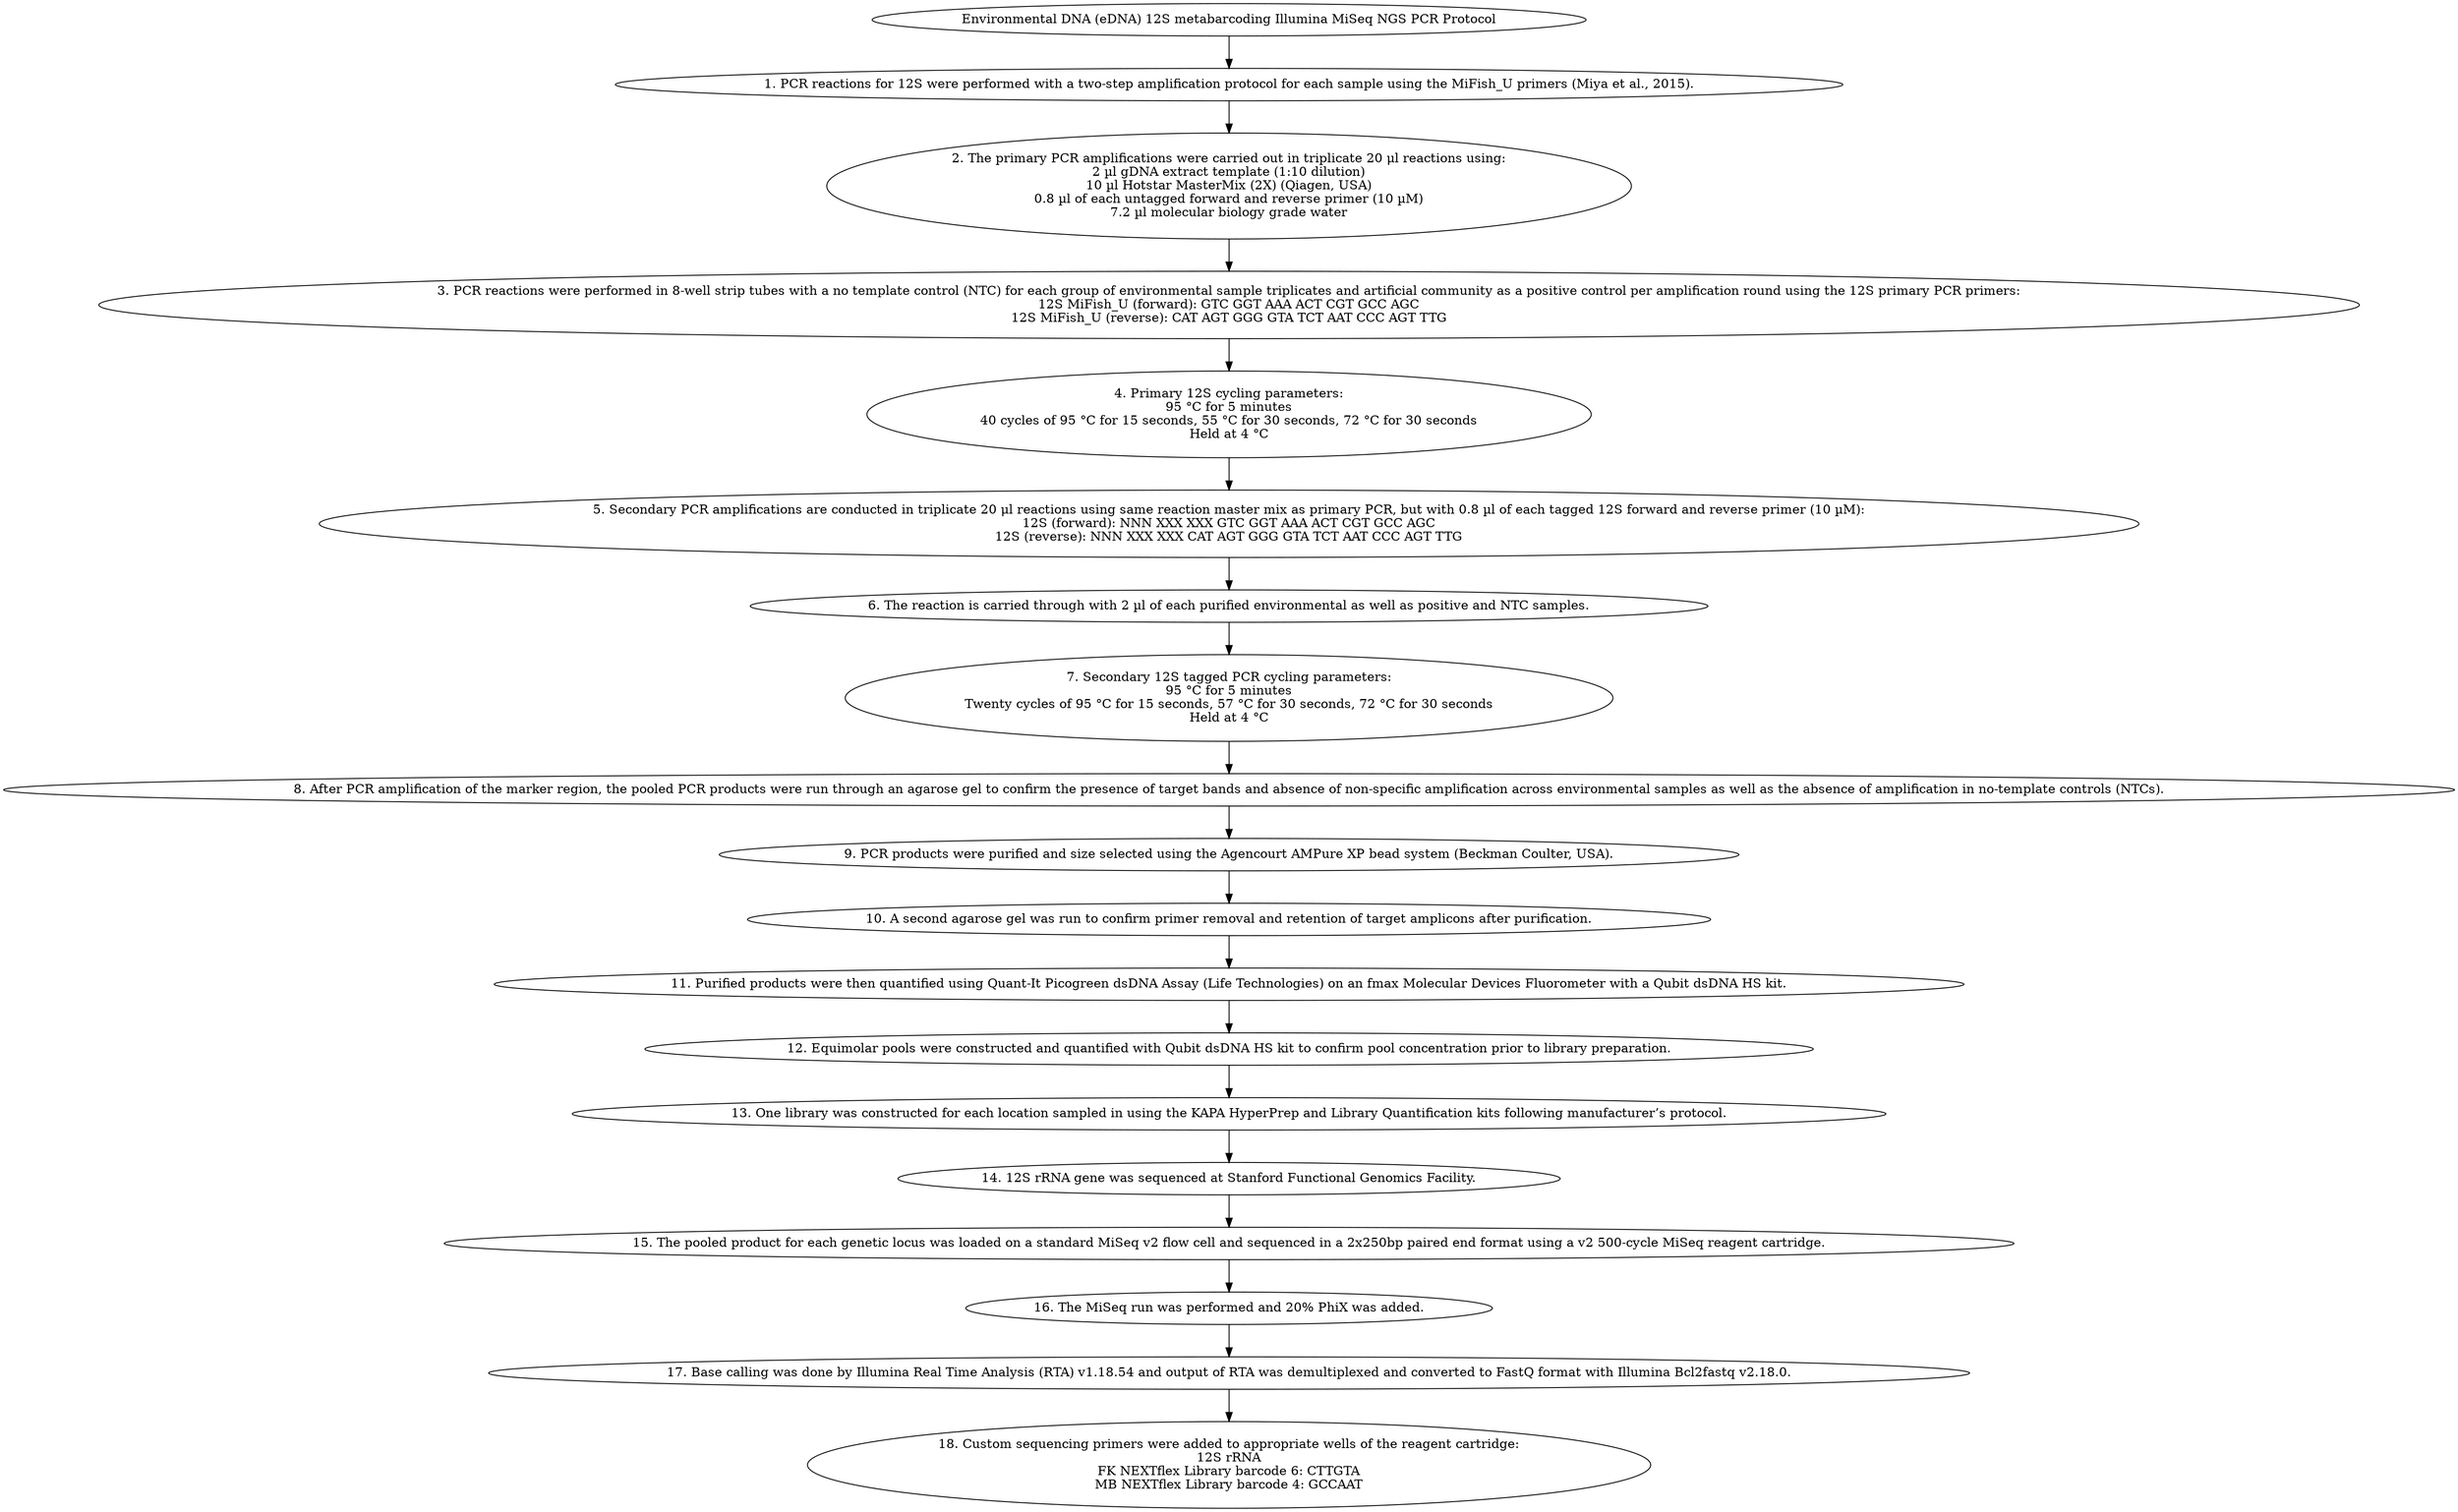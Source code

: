 digraph eDNA_12S_Metabarcoding {
    // Define the title
    Title [label="Environmental DNA (eDNA) 12S metabarcoding Illumina MiSeq NGS PCR Protocol"];
    
    // Define steps for PCR
    Step1 [label="1. PCR reactions for 12S were performed with a two-step amplification protocol for each sample using the MiFish_U primers (Miya et al., 2015)."];
    Step2 [label="2. The primary PCR amplifications were carried out in triplicate 20 μl reactions using:\n2 µl gDNA extract template (1:10 dilution)\n10 µl Hotstar MasterMix (2X) (Qiagen, USA)\n0.8 µl of each untagged forward and reverse primer (10 µM)\n7.2 µl molecular biology grade water"];
    Step3 [label="3. PCR reactions were performed in 8-well strip tubes with a no template control (NTC) for each group of environmental sample triplicates and artificial community as a positive control per amplification round using the 12S primary PCR primers:\n12S MiFish_U (forward): GTC GGT AAA ACT CGT GCC AGC\n12S MiFish_U (reverse): CAT AGT GGG GTA TCT AAT CCC AGT TTG"];
    Step4 [label="4. Primary 12S cycling parameters:\n95 °C for 5 minutes\n40 cycles of 95 °C for 15 seconds, 55 °C for 30 seconds, 72 °C for 30 seconds\nHeld at 4 °C"];
    Step5 [label="5. Secondary PCR amplifications are conducted in triplicate 20 μl reactions using same reaction master mix as primary PCR, but with 0.8 µl of each tagged 12S forward and reverse primer (10 µM):\n12S (forward): NNN XXX XXX GTC GGT AAA ACT CGT GCC AGC\n12S (reverse): NNN XXX XXX CAT AGT GGG GTA TCT AAT CCC AGT TTG"];
    Step6 [label="6. The reaction is carried through with 2 µl of each purified environmental as well as positive and NTC samples."];
    Step7 [label="7. Secondary 12S tagged PCR cycling parameters:\n95 °C for 5 minutes\nTwenty cycles of 95 °C for 15 seconds, 57 °C for 30 seconds, 72 °C for 30 seconds\nHeld at 4 °C"];
    
    // Define steps for Quality control, PCR clean-up
    Step8 [label="8. After PCR amplification of the marker region, the pooled PCR products were run through an agarose gel to confirm the presence of target bands and absence of non-specific amplification across environmental samples as well as the absence of amplification in no-template controls (NTCs)."];
    Step9 [label="9. PCR products were purified and size selected using the Agencourt AMPure XP bead system (Beckman Coulter, USA)."];
    Step10 [label="10. A second agarose gel was run to confirm primer removal and retention of target amplicons after purification."];
    Step11 [label="11. Purified products were then quantified using Quant-It Picogreen dsDNA Assay (Life Technologies) on an fmax Molecular Devices Fluorometer with a Qubit dsDNA HS kit."];
    Step12 [label="12. Equimolar pools were constructed and quantified with Qubit dsDNA HS kit to confirm pool concentration prior to library preparation."];
    Step13 [label="13. One library was constructed for each location sampled in using the KAPA HyperPrep and Library Quantification kits following manufacturer’s protocol."];
    
    // Define steps for Sequencing parameters
    Step14 [label="14. 12S rRNA gene was sequenced at Stanford Functional Genomics Facility."];
    Step15 [label="15. The pooled product for each genetic locus was loaded on a standard MiSeq v2 flow cell and sequenced in a 2x250bp paired end format using a v2 500-cycle MiSeq reagent cartridge."];
    Step16 [label="16. The MiSeq run was performed and 20% PhiX was added."];
    Step17 [label="17. Base calling was done by Illumina Real Time Analysis (RTA) v1.18.54 and output of RTA was demultiplexed and converted to FastQ format with Illumina Bcl2fastq v2.18.0."];
    Step18 [label="18. Custom sequencing primers were added to appropriate wells of the reagent cartridge:\n12S rRNA\nFK NEXTflex Library barcode 6: CTTGTA\nMB NEXTflex Library barcode 4: GCCAAT"];
    
    // Define edges to represent the flow of the protocol
    Title -> Step1;
    Step1 -> Step2;
    Step2 -> Step3;
    Step3 -> Step4;
    Step4 -> Step5;
    Step5 -> Step6;
    Step6 -> Step7;
    Step7 -> Step8;
    Step8 -> Step9;
    Step9 -> Step10;
    Step10 -> Step11;
    Step11 -> Step12;
    Step12 -> Step13;
    Step13 -> Step14;
    Step14 -> Step15;
    Step15 -> Step16;
    Step16 -> Step17;
    Step17 -> Step18;
}
